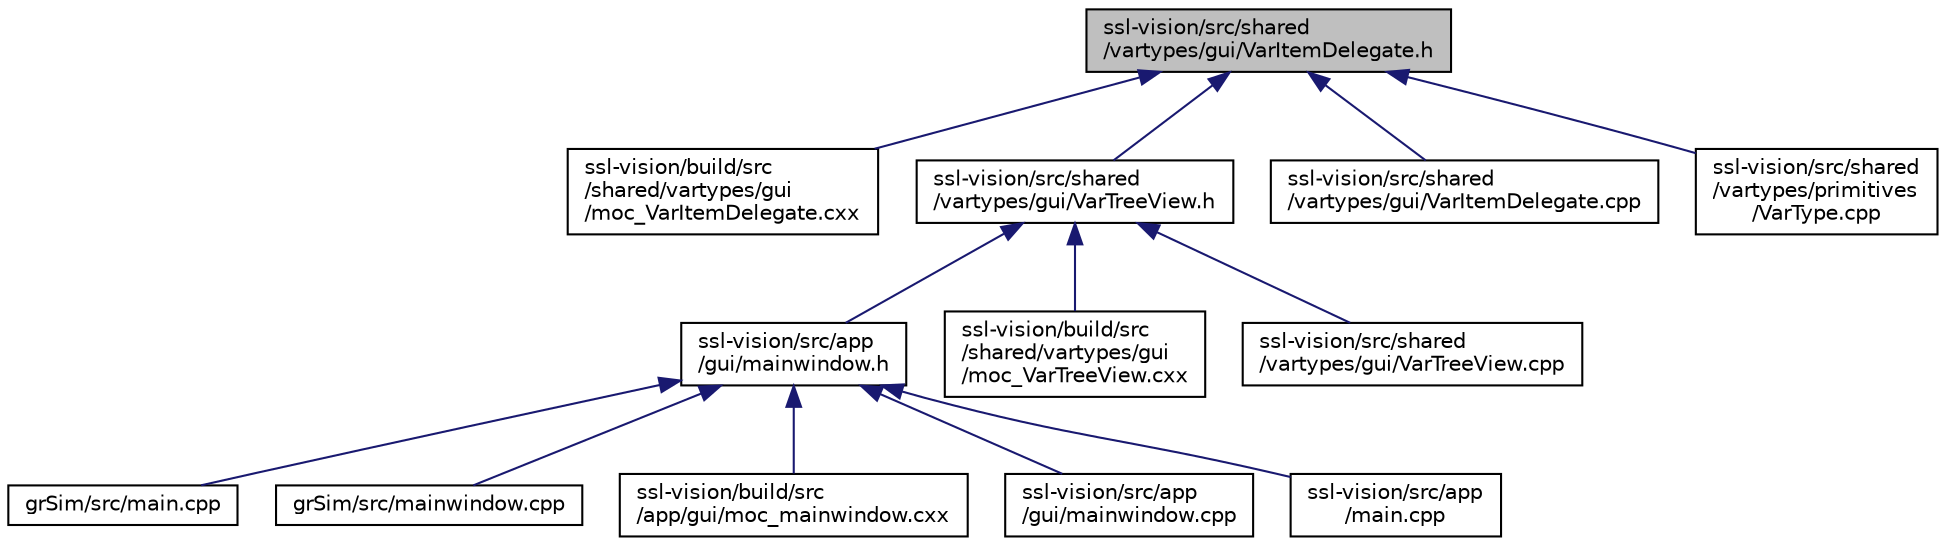 digraph "ssl-vision/src/shared/vartypes/gui/VarItemDelegate.h"
{
 // INTERACTIVE_SVG=YES
  edge [fontname="Helvetica",fontsize="10",labelfontname="Helvetica",labelfontsize="10"];
  node [fontname="Helvetica",fontsize="10",shape=record];
  Node1 [label="ssl-vision/src/shared\l/vartypes/gui/VarItemDelegate.h",height=0.2,width=0.4,color="black", fillcolor="grey75", style="filled", fontcolor="black"];
  Node1 -> Node2 [dir="back",color="midnightblue",fontsize="10",style="solid",fontname="Helvetica"];
  Node2 [label="ssl-vision/build/src\l/shared/vartypes/gui\l/moc_VarItemDelegate.cxx",height=0.2,width=0.4,color="black", fillcolor="white", style="filled",URL="$d9/d28/moc___var_item_delegate_8cxx.html"];
  Node1 -> Node3 [dir="back",color="midnightblue",fontsize="10",style="solid",fontname="Helvetica"];
  Node3 [label="ssl-vision/src/shared\l/vartypes/gui/VarTreeView.h",height=0.2,width=0.4,color="black", fillcolor="white", style="filled",URL="$da/d9c/_var_tree_view_8h.html",tooltip="C++ Interface: VarTreeView. "];
  Node3 -> Node4 [dir="back",color="midnightblue",fontsize="10",style="solid",fontname="Helvetica"];
  Node4 [label="ssl-vision/src/app\l/gui/mainwindow.h",height=0.2,width=0.4,color="black", fillcolor="white", style="filled",URL="$d7/d16/ssl-vision_2src_2app_2gui_2mainwindow_8h.html"];
  Node4 -> Node5 [dir="back",color="midnightblue",fontsize="10",style="solid",fontname="Helvetica"];
  Node5 [label="grSim/src/main.cpp",height=0.2,width=0.4,color="black", fillcolor="white", style="filled",URL="$dd/d3a/gr_sim_2src_2main_8cpp.html"];
  Node4 -> Node6 [dir="back",color="midnightblue",fontsize="10",style="solid",fontname="Helvetica"];
  Node6 [label="grSim/src/mainwindow.cpp",height=0.2,width=0.4,color="black", fillcolor="white", style="filled",URL="$dc/d66/gr_sim_2src_2mainwindow_8cpp.html"];
  Node4 -> Node7 [dir="back",color="midnightblue",fontsize="10",style="solid",fontname="Helvetica"];
  Node7 [label="ssl-vision/build/src\l/app/gui/moc_mainwindow.cxx",height=0.2,width=0.4,color="black", fillcolor="white", style="filled",URL="$d3/dd5/moc__mainwindow_8cxx.html"];
  Node4 -> Node8 [dir="back",color="midnightblue",fontsize="10",style="solid",fontname="Helvetica"];
  Node8 [label="ssl-vision/src/app\l/gui/mainwindow.cpp",height=0.2,width=0.4,color="black", fillcolor="white", style="filled",URL="$dc/ded/ssl-vision_2src_2app_2gui_2mainwindow_8cpp.html"];
  Node4 -> Node9 [dir="back",color="midnightblue",fontsize="10",style="solid",fontname="Helvetica"];
  Node9 [label="ssl-vision/src/app\l/main.cpp",height=0.2,width=0.4,color="black", fillcolor="white", style="filled",URL="$d8/d32/ssl-vision_2src_2app_2main_8cpp.html"];
  Node3 -> Node10 [dir="back",color="midnightblue",fontsize="10",style="solid",fontname="Helvetica"];
  Node10 [label="ssl-vision/build/src\l/shared/vartypes/gui\l/moc_VarTreeView.cxx",height=0.2,width=0.4,color="black", fillcolor="white", style="filled",URL="$d7/df5/moc___var_tree_view_8cxx.html"];
  Node3 -> Node11 [dir="back",color="midnightblue",fontsize="10",style="solid",fontname="Helvetica"];
  Node11 [label="ssl-vision/src/shared\l/vartypes/gui/VarTreeView.cpp",height=0.2,width=0.4,color="black", fillcolor="white", style="filled",URL="$d3/d4d/_var_tree_view_8cpp.html",tooltip="C++ Implementation: VarTreeView. "];
  Node1 -> Node12 [dir="back",color="midnightblue",fontsize="10",style="solid",fontname="Helvetica"];
  Node12 [label="ssl-vision/src/shared\l/vartypes/gui/VarItemDelegate.cpp",height=0.2,width=0.4,color="black", fillcolor="white", style="filled",URL="$d8/d92/_var_item_delegate_8cpp.html",tooltip="C++ Implementation: VarItemDelegate. "];
  Node1 -> Node13 [dir="back",color="midnightblue",fontsize="10",style="solid",fontname="Helvetica"];
  Node13 [label="ssl-vision/src/shared\l/vartypes/primitives\l/VarType.cpp",height=0.2,width=0.4,color="black", fillcolor="white", style="filled",URL="$dc/d36/_var_type_8cpp.html",tooltip="C++ Implementation: VarType. "];
}
